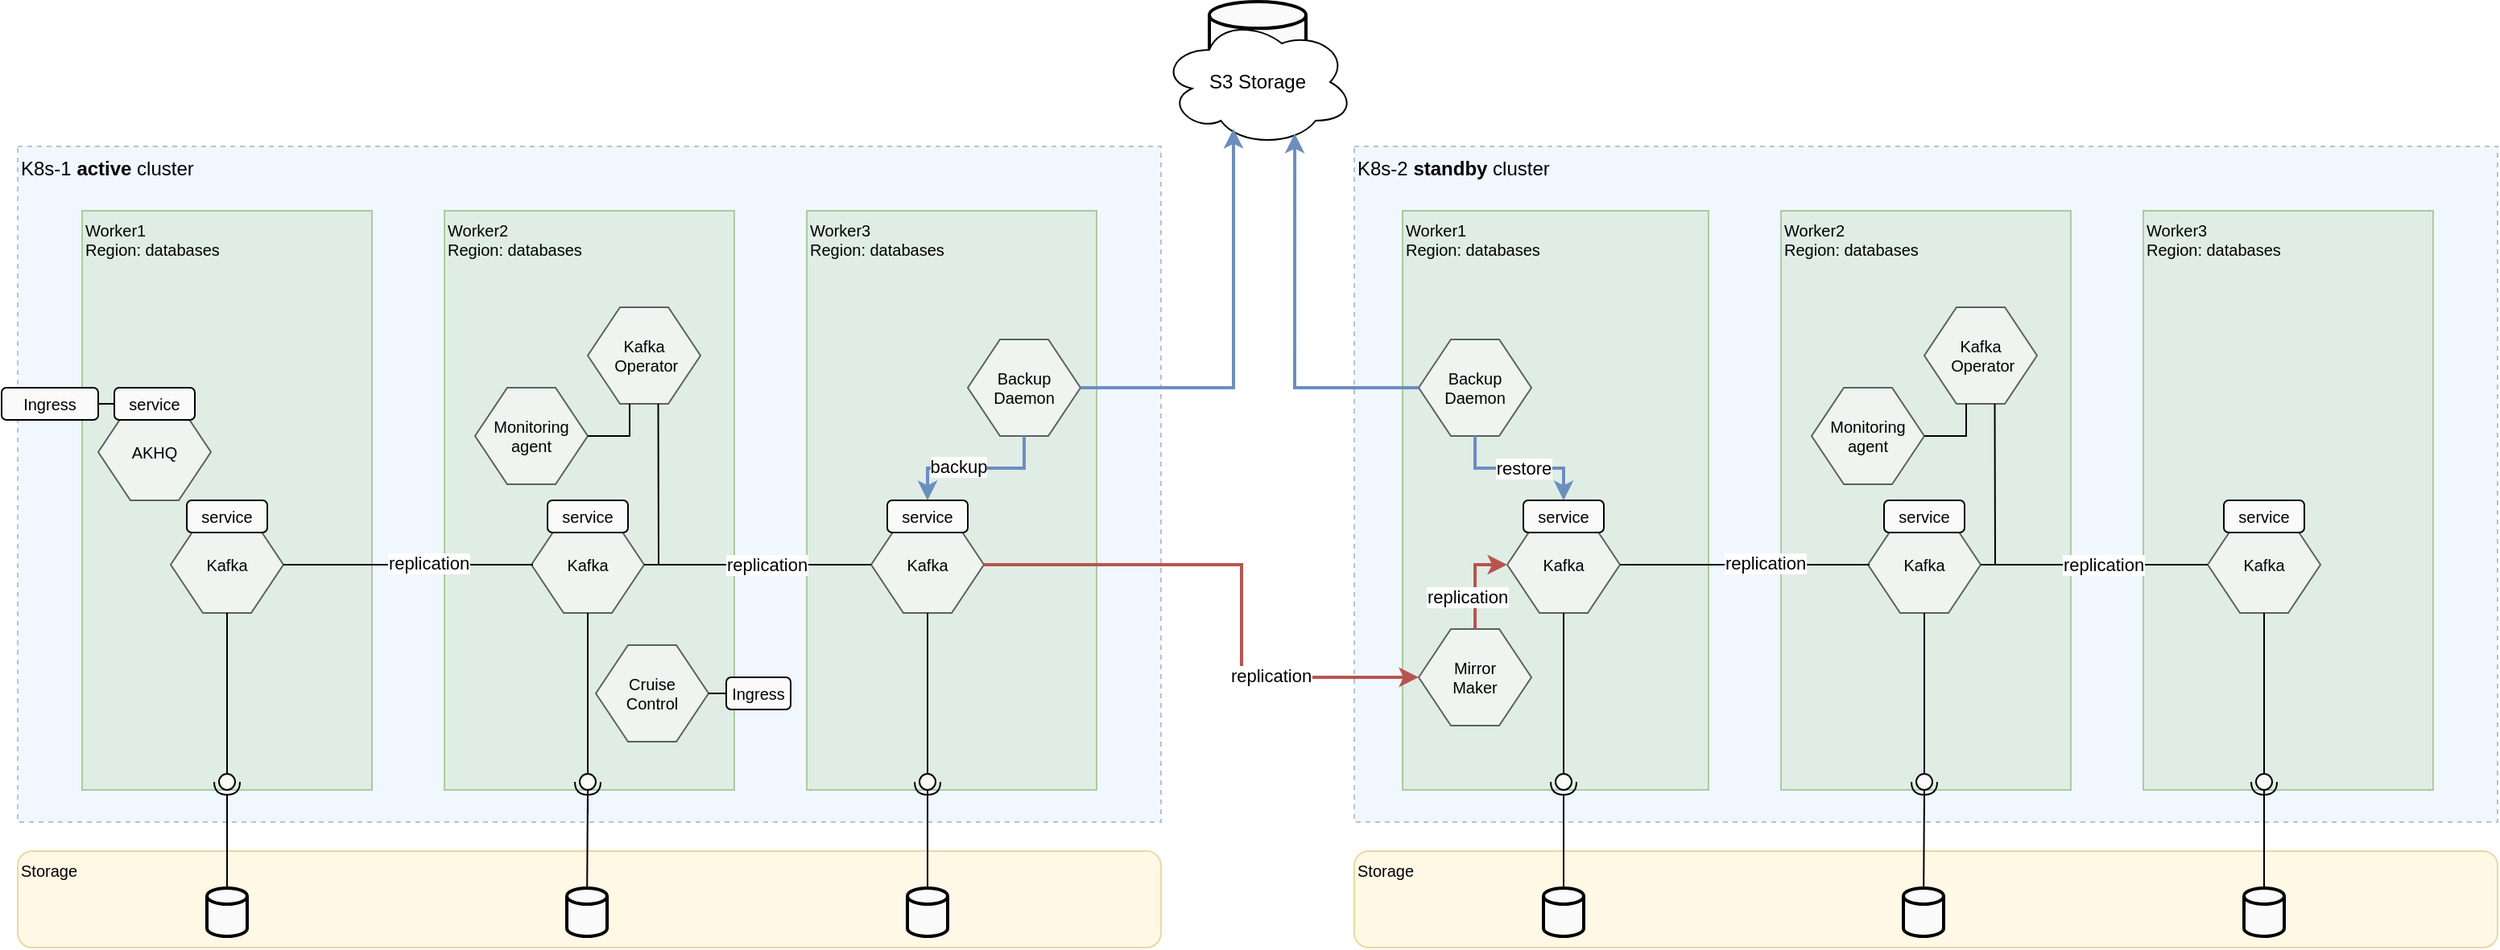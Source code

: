 <mxfile version="21.3.8" type="device" pages="2">
  <diagram name="Page 1" id="-YfgnIa4UP3WqKYYjQnH">
    <mxGraphModel dx="1434" dy="1908" grid="1" gridSize="10" guides="1" tooltips="1" connect="1" arrows="1" fold="1" page="1" pageScale="1" pageWidth="827" pageHeight="1169" math="0" shadow="0">
      <root>
        <mxCell id="0" />
        <mxCell id="1" parent="0" />
        <mxCell id="nIf3mJZDL3B-lu-TJZeq-2" value="K8s-1 &lt;b&gt;active &lt;/b&gt;cluster" style="rounded=0;whiteSpace=wrap;html=1;shadow=0;align=left;verticalAlign=top;fillColor=#cce5ff;strokeColor=#36393d;glass=0;opacity=30;dashed=1;" parent="1" vertex="1">
          <mxGeometry x="60" y="40" width="710" height="420" as="geometry" />
        </mxCell>
        <mxCell id="nIf3mJZDL3B-lu-TJZeq-11" value="Worker3&lt;br style=&quot;font-size: 10px;&quot;&gt;&lt;div style=&quot;font-size: 10px;&quot;&gt;&lt;span style=&quot;background-color: initial; font-size: 10px;&quot;&gt;Region: databases&lt;/span&gt;&lt;/div&gt;" style="rounded=0;whiteSpace=wrap;html=1;shadow=0;fillColor=#d5e8d4;strokeColor=#82b366;opacity=60;align=left;verticalAlign=top;fontSize=10;" parent="1" vertex="1">
          <mxGeometry x="550" y="80" width="180" height="360" as="geometry" />
        </mxCell>
        <mxCell id="nIf3mJZDL3B-lu-TJZeq-5" value="Worker1&lt;br style=&quot;font-size: 10px;&quot;&gt;&lt;div style=&quot;font-size: 10px;&quot;&gt;&lt;span style=&quot;background-color: initial; font-size: 10px;&quot;&gt;Region: databases&lt;/span&gt;&lt;/div&gt;" style="rounded=0;whiteSpace=wrap;html=1;shadow=0;fillColor=#d5e8d4;strokeColor=#82b366;opacity=60;align=left;verticalAlign=top;fontSize=10;" parent="1" vertex="1">
          <mxGeometry x="100" y="80" width="180" height="360" as="geometry" />
        </mxCell>
        <mxCell id="nIf3mJZDL3B-lu-TJZeq-10" value="Worker2&lt;br style=&quot;font-size: 10px;&quot;&gt;&lt;div style=&quot;font-size: 10px;&quot;&gt;&lt;span style=&quot;background-color: initial; font-size: 10px;&quot;&gt;Region: databases&lt;/span&gt;&lt;/div&gt;" style="rounded=0;whiteSpace=wrap;html=1;shadow=0;fillColor=#d5e8d4;strokeColor=#82b366;opacity=60;align=left;verticalAlign=top;fontSize=10;" parent="1" vertex="1">
          <mxGeometry x="325" y="80" width="180" height="360" as="geometry" />
        </mxCell>
        <mxCell id="nIf3mJZDL3B-lu-TJZeq-15" value="" style="group" parent="1" vertex="1" connectable="0">
          <mxGeometry x="155" y="260" width="70" height="70" as="geometry" />
        </mxCell>
        <mxCell id="nIf3mJZDL3B-lu-TJZeq-12" value="Kafka" style="shape=hexagon;perimeter=hexagonPerimeter2;whiteSpace=wrap;html=1;fixedSize=1;rounded=0;shadow=0;glass=0;sketch=0;fontSize=10;fillColor=#FAFAFA;opacity=60;" parent="nIf3mJZDL3B-lu-TJZeq-15" vertex="1">
          <mxGeometry y="10" width="70" height="60" as="geometry" />
        </mxCell>
        <mxCell id="nIf3mJZDL3B-lu-TJZeq-13" value="service" style="rounded=1;whiteSpace=wrap;html=1;shadow=0;glass=0;sketch=0;fontSize=10;fillColor=#FAFAFA;" parent="nIf3mJZDL3B-lu-TJZeq-15" vertex="1">
          <mxGeometry x="10" width="50" height="20" as="geometry" />
        </mxCell>
        <mxCell id="nIf3mJZDL3B-lu-TJZeq-16" value="" style="group" parent="1" vertex="1" connectable="0">
          <mxGeometry x="379" y="260" width="70" height="70" as="geometry" />
        </mxCell>
        <mxCell id="nIf3mJZDL3B-lu-TJZeq-17" value="Kafka" style="shape=hexagon;perimeter=hexagonPerimeter2;whiteSpace=wrap;html=1;fixedSize=1;rounded=0;shadow=0;glass=0;sketch=0;fontSize=10;fillColor=#FAFAFA;opacity=60;" parent="nIf3mJZDL3B-lu-TJZeq-16" vertex="1">
          <mxGeometry y="10" width="70" height="60" as="geometry" />
        </mxCell>
        <mxCell id="nIf3mJZDL3B-lu-TJZeq-18" value="service" style="rounded=1;whiteSpace=wrap;html=1;shadow=0;glass=0;sketch=0;fontSize=10;fillColor=#FAFAFA;" parent="nIf3mJZDL3B-lu-TJZeq-16" vertex="1">
          <mxGeometry x="10" width="50" height="20" as="geometry" />
        </mxCell>
        <mxCell id="nIf3mJZDL3B-lu-TJZeq-22" value="" style="group" parent="1" vertex="1" connectable="0">
          <mxGeometry x="409" y="130" width="70" height="70" as="geometry" />
        </mxCell>
        <mxCell id="nIf3mJZDL3B-lu-TJZeq-23" value="Kafka&lt;br&gt;&amp;nbsp;Operator" style="shape=hexagon;perimeter=hexagonPerimeter2;whiteSpace=wrap;html=1;fixedSize=1;rounded=0;shadow=0;glass=0;sketch=0;fontSize=10;fillColor=#FAFAFA;opacity=60;" parent="nIf3mJZDL3B-lu-TJZeq-22" vertex="1">
          <mxGeometry x="5" y="10" width="70" height="60" as="geometry" />
        </mxCell>
        <mxCell id="nIf3mJZDL3B-lu-TJZeq-24" value="" style="group" parent="1" vertex="1" connectable="0">
          <mxGeometry x="344" y="180" width="70" height="70" as="geometry" />
        </mxCell>
        <mxCell id="nIf3mJZDL3B-lu-TJZeq-25" value="Monitoring agent" style="shape=hexagon;perimeter=hexagonPerimeter2;whiteSpace=wrap;html=1;fixedSize=1;rounded=0;shadow=0;glass=0;sketch=0;fontSize=10;fillColor=#FAFAFA;opacity=60;" parent="nIf3mJZDL3B-lu-TJZeq-24" vertex="1">
          <mxGeometry y="10" width="70" height="60" as="geometry" />
        </mxCell>
        <mxCell id="nIf3mJZDL3B-lu-TJZeq-26" value="" style="group" parent="1" vertex="1" connectable="0">
          <mxGeometry x="650" y="150" width="70" height="70" as="geometry" />
        </mxCell>
        <mxCell id="nIf3mJZDL3B-lu-TJZeq-27" value="Backup Daemon" style="shape=hexagon;perimeter=hexagonPerimeter2;whiteSpace=wrap;html=1;fixedSize=1;rounded=0;shadow=0;glass=0;sketch=0;fontSize=10;fillColor=#FAFAFA;opacity=60;" parent="nIf3mJZDL3B-lu-TJZeq-26" vertex="1">
          <mxGeometry y="10" width="70" height="60" as="geometry" />
        </mxCell>
        <mxCell id="nIf3mJZDL3B-lu-TJZeq-28" value="Storage" style="rounded=1;whiteSpace=wrap;html=1;shadow=0;glass=0;sketch=0;fontSize=10;fillColor=#fff2cc;align=left;verticalAlign=top;strokeColor=#d6b656;opacity=50;" parent="1" vertex="1">
          <mxGeometry x="60" y="478" width="710" height="60" as="geometry" />
        </mxCell>
        <mxCell id="nIf3mJZDL3B-lu-TJZeq-30" value="" style="strokeWidth=2;html=1;shape=mxgraph.flowchart.database;whiteSpace=wrap;rounded=0;shadow=0;glass=0;sketch=0;fontSize=10;fillColor=#FAFAFA;" parent="1" vertex="1">
          <mxGeometry x="177.5" y="501" width="25" height="30" as="geometry" />
        </mxCell>
        <mxCell id="nIf3mJZDL3B-lu-TJZeq-32" value="" style="strokeWidth=2;html=1;shape=mxgraph.flowchart.database;whiteSpace=wrap;rounded=0;shadow=0;glass=0;sketch=0;fontSize=10;fillColor=#FAFAFA;" parent="1" vertex="1">
          <mxGeometry x="612.5" y="501" width="25" height="30" as="geometry" />
        </mxCell>
        <mxCell id="nIf3mJZDL3B-lu-TJZeq-36" value="" style="group;rotation=90;" parent="1" vertex="1" connectable="0">
          <mxGeometry x="170" y="430" width="40" height="10" as="geometry" />
        </mxCell>
        <mxCell id="nIf3mJZDL3B-lu-TJZeq-33" value="" style="rounded=0;orthogonalLoop=1;jettySize=auto;html=1;endArrow=none;endFill=0;sketch=0;sourcePerimeterSpacing=0;targetPerimeterSpacing=0;fontSize=10;" parent="nIf3mJZDL3B-lu-TJZeq-36" target="nIf3mJZDL3B-lu-TJZeq-35" edge="1">
          <mxGeometry relative="1" as="geometry">
            <mxPoint x="20" y="-15" as="sourcePoint" />
          </mxGeometry>
        </mxCell>
        <mxCell id="nIf3mJZDL3B-lu-TJZeq-34" value="" style="rounded=0;orthogonalLoop=1;jettySize=auto;html=1;endArrow=halfCircle;endFill=0;entryX=0.5;entryY=0.5;endSize=6;strokeWidth=1;sketch=0;fontSize=10;" parent="nIf3mJZDL3B-lu-TJZeq-36" target="nIf3mJZDL3B-lu-TJZeq-35" edge="1">
          <mxGeometry relative="1" as="geometry">
            <mxPoint x="20" y="25" as="sourcePoint" />
          </mxGeometry>
        </mxCell>
        <mxCell id="nIf3mJZDL3B-lu-TJZeq-35" value="" style="ellipse;whiteSpace=wrap;html=1;align=center;aspect=fixed;resizable=0;points=[];outlineConnect=0;sketch=0;rounded=0;shadow=0;glass=0;fontSize=10;fillColor=#FAFAFA;rotation=90;" parent="nIf3mJZDL3B-lu-TJZeq-36" vertex="1">
          <mxGeometry x="15" width="10" height="10" as="geometry" />
        </mxCell>
        <mxCell id="nIf3mJZDL3B-lu-TJZeq-38" value="" style="endArrow=none;html=1;rounded=0;fontSize=10;" parent="1" target="nIf3mJZDL3B-lu-TJZeq-30" edge="1">
          <mxGeometry width="50" height="50" relative="1" as="geometry">
            <mxPoint x="190" y="450" as="sourcePoint" />
            <mxPoint x="580" y="350" as="targetPoint" />
          </mxGeometry>
        </mxCell>
        <mxCell id="nIf3mJZDL3B-lu-TJZeq-39" value="" style="endArrow=none;html=1;rounded=0;fontSize=10;exitX=0.5;exitY=1;exitDx=0;exitDy=0;" parent="1" source="nIf3mJZDL3B-lu-TJZeq-12" edge="1">
          <mxGeometry width="50" height="50" relative="1" as="geometry">
            <mxPoint x="530" y="380" as="sourcePoint" />
            <mxPoint x="190" y="420" as="targetPoint" />
          </mxGeometry>
        </mxCell>
        <mxCell id="nIf3mJZDL3B-lu-TJZeq-40" value="" style="group;rotation=90;" parent="1" vertex="1" connectable="0">
          <mxGeometry x="394" y="430" width="40" height="10" as="geometry" />
        </mxCell>
        <mxCell id="nIf3mJZDL3B-lu-TJZeq-41" value="" style="rounded=0;orthogonalLoop=1;jettySize=auto;html=1;endArrow=none;endFill=0;sketch=0;sourcePerimeterSpacing=0;targetPerimeterSpacing=0;fontSize=10;" parent="nIf3mJZDL3B-lu-TJZeq-40" target="nIf3mJZDL3B-lu-TJZeq-43" edge="1">
          <mxGeometry relative="1" as="geometry">
            <mxPoint x="20" y="-15" as="sourcePoint" />
          </mxGeometry>
        </mxCell>
        <mxCell id="nIf3mJZDL3B-lu-TJZeq-42" value="" style="rounded=0;orthogonalLoop=1;jettySize=auto;html=1;endArrow=halfCircle;endFill=0;entryX=0.5;entryY=0.5;endSize=6;strokeWidth=1;sketch=0;fontSize=10;" parent="nIf3mJZDL3B-lu-TJZeq-40" target="nIf3mJZDL3B-lu-TJZeq-43" edge="1">
          <mxGeometry relative="1" as="geometry">
            <mxPoint x="20" y="25" as="sourcePoint" />
          </mxGeometry>
        </mxCell>
        <mxCell id="nIf3mJZDL3B-lu-TJZeq-43" value="" style="ellipse;whiteSpace=wrap;html=1;align=center;aspect=fixed;resizable=0;points=[];outlineConnect=0;sketch=0;rounded=0;shadow=0;glass=0;fontSize=10;fillColor=#FAFAFA;rotation=90;" parent="nIf3mJZDL3B-lu-TJZeq-40" vertex="1">
          <mxGeometry x="15" width="10" height="10" as="geometry" />
        </mxCell>
        <mxCell id="nIf3mJZDL3B-lu-TJZeq-44" value="" style="group;rotation=90;" parent="1" vertex="1" connectable="0">
          <mxGeometry x="605" y="430" width="40" height="10" as="geometry" />
        </mxCell>
        <mxCell id="nIf3mJZDL3B-lu-TJZeq-45" value="" style="rounded=0;orthogonalLoop=1;jettySize=auto;html=1;endArrow=none;endFill=0;sketch=0;sourcePerimeterSpacing=0;targetPerimeterSpacing=0;fontSize=10;" parent="nIf3mJZDL3B-lu-TJZeq-44" target="nIf3mJZDL3B-lu-TJZeq-47" edge="1">
          <mxGeometry relative="1" as="geometry">
            <mxPoint x="20" y="-15" as="sourcePoint" />
          </mxGeometry>
        </mxCell>
        <mxCell id="nIf3mJZDL3B-lu-TJZeq-46" value="" style="rounded=0;orthogonalLoop=1;jettySize=auto;html=1;endArrow=halfCircle;endFill=0;entryX=0.5;entryY=0.5;endSize=6;strokeWidth=1;sketch=0;fontSize=10;" parent="nIf3mJZDL3B-lu-TJZeq-44" target="nIf3mJZDL3B-lu-TJZeq-47" edge="1">
          <mxGeometry relative="1" as="geometry">
            <mxPoint x="20" y="25" as="sourcePoint" />
          </mxGeometry>
        </mxCell>
        <mxCell id="nIf3mJZDL3B-lu-TJZeq-47" value="" style="ellipse;whiteSpace=wrap;html=1;align=center;aspect=fixed;resizable=0;points=[];outlineConnect=0;sketch=0;rounded=0;shadow=0;glass=0;fontSize=10;fillColor=#FAFAFA;rotation=90;" parent="nIf3mJZDL3B-lu-TJZeq-44" vertex="1">
          <mxGeometry x="15" width="10" height="10" as="geometry" />
        </mxCell>
        <mxCell id="nIf3mJZDL3B-lu-TJZeq-48" value="" style="endArrow=none;html=1;rounded=0;fontSize=10;startArrow=none;" parent="1" source="nIf3mJZDL3B-lu-TJZeq-31" edge="1">
          <mxGeometry width="50" height="50" relative="1" as="geometry">
            <mxPoint x="410" y="460" as="sourcePoint" />
            <mxPoint x="414" y="520" as="targetPoint" />
          </mxGeometry>
        </mxCell>
        <mxCell id="nIf3mJZDL3B-lu-TJZeq-49" value="" style="endArrow=none;html=1;rounded=0;fontSize=10;" parent="1" source="nIf3mJZDL3B-lu-TJZeq-43" target="nIf3mJZDL3B-lu-TJZeq-17" edge="1">
          <mxGeometry width="50" height="50" relative="1" as="geometry">
            <mxPoint x="530" y="400" as="sourcePoint" />
            <mxPoint x="580" y="350" as="targetPoint" />
          </mxGeometry>
        </mxCell>
        <mxCell id="nIf3mJZDL3B-lu-TJZeq-50" value="" style="endArrow=none;html=1;rounded=0;fontSize=10;entryX=0.5;entryY=1;entryDx=0;entryDy=0;" parent="1" source="nIf3mJZDL3B-lu-TJZeq-47" target="lXNFpKhYP-mfcQU4R0Z0-6" edge="1">
          <mxGeometry width="50" height="50" relative="1" as="geometry">
            <mxPoint x="530" y="400" as="sourcePoint" />
            <mxPoint x="625" y="320" as="targetPoint" />
          </mxGeometry>
        </mxCell>
        <mxCell id="nIf3mJZDL3B-lu-TJZeq-51" value="" style="endArrow=none;html=1;rounded=0;fontSize=10;exitX=0.5;exitY=0;exitDx=0;exitDy=0;exitPerimeter=0;" parent="1" source="nIf3mJZDL3B-lu-TJZeq-32" target="nIf3mJZDL3B-lu-TJZeq-47" edge="1">
          <mxGeometry width="50" height="50" relative="1" as="geometry">
            <mxPoint x="530" y="400" as="sourcePoint" />
            <mxPoint x="580" y="350" as="targetPoint" />
          </mxGeometry>
        </mxCell>
        <mxCell id="nIf3mJZDL3B-lu-TJZeq-55" value="" style="endArrow=none;html=1;rounded=0;fontSize=10;entryX=1;entryY=0.5;entryDx=0;entryDy=0;" parent="1" target="nIf3mJZDL3B-lu-TJZeq-25" edge="1">
          <mxGeometry width="50" height="50" relative="1" as="geometry">
            <mxPoint x="440" y="200" as="sourcePoint" />
            <mxPoint x="580" y="290" as="targetPoint" />
            <Array as="points">
              <mxPoint x="440" y="220" />
            </Array>
          </mxGeometry>
        </mxCell>
        <mxCell id="nIf3mJZDL3B-lu-TJZeq-57" value="" style="endArrow=none;html=1;rounded=0;fontSize=10;entryX=0.625;entryY=1;entryDx=0;entryDy=0;exitX=1;exitY=0.5;exitDx=0;exitDy=0;" parent="1" source="nIf3mJZDL3B-lu-TJZeq-17" target="nIf3mJZDL3B-lu-TJZeq-23" edge="1">
          <mxGeometry width="50" height="50" relative="1" as="geometry">
            <mxPoint x="530" y="340" as="sourcePoint" />
            <mxPoint x="580" y="290" as="targetPoint" />
            <Array as="points">
              <mxPoint x="458" y="300" />
            </Array>
          </mxGeometry>
        </mxCell>
        <mxCell id="nIf3mJZDL3B-lu-TJZeq-58" value="" style="endArrow=none;html=1;rounded=0;fontSize=10;exitX=1;exitY=0.5;exitDx=0;exitDy=0;entryX=0.014;entryY=0.5;entryDx=0;entryDy=0;entryPerimeter=0;startArrow=none;" parent="1" target="nIf3mJZDL3B-lu-TJZeq-17" edge="1">
          <mxGeometry width="50" height="50" relative="1" as="geometry">
            <mxPoint x="325" y="300" as="sourcePoint" />
            <mxPoint x="580" y="290" as="targetPoint" />
          </mxGeometry>
        </mxCell>
        <mxCell id="nIf3mJZDL3B-lu-TJZeq-60" value="" style="endArrow=none;html=1;rounded=0;fontSize=10;exitX=1;exitY=0.5;exitDx=0;exitDy=0;entryX=0;entryY=0.5;entryDx=0;entryDy=0;" parent="1" source="nIf3mJZDL3B-lu-TJZeq-12" target="nIf3mJZDL3B-lu-TJZeq-17" edge="1">
          <mxGeometry width="50" height="50" relative="1" as="geometry">
            <mxPoint x="225" y="300" as="sourcePoint" />
            <mxPoint x="275.7" y="300" as="targetPoint" />
          </mxGeometry>
        </mxCell>
        <mxCell id="lXNFpKhYP-mfcQU4R0Z0-1" value="replication" style="edgeLabel;html=1;align=center;verticalAlign=middle;resizable=0;points=[];" parent="nIf3mJZDL3B-lu-TJZeq-60" vertex="1" connectable="0">
          <mxGeometry x="0.169" y="1" relative="1" as="geometry">
            <mxPoint as="offset" />
          </mxGeometry>
        </mxCell>
        <mxCell id="nIf3mJZDL3B-lu-TJZeq-63" value="" style="endArrow=none;html=1;rounded=0;fontSize=10;" parent="1" source="nIf3mJZDL3B-lu-TJZeq-43" target="nIf3mJZDL3B-lu-TJZeq-31" edge="1">
          <mxGeometry width="50" height="50" relative="1" as="geometry">
            <mxPoint x="414" y="440.0" as="sourcePoint" />
            <mxPoint x="414" y="520" as="targetPoint" />
          </mxGeometry>
        </mxCell>
        <mxCell id="nIf3mJZDL3B-lu-TJZeq-31" value="" style="strokeWidth=2;html=1;shape=mxgraph.flowchart.database;whiteSpace=wrap;rounded=0;shadow=0;glass=0;sketch=0;fontSize=10;fillColor=#FAFAFA;" parent="1" vertex="1">
          <mxGeometry x="401" y="501" width="25" height="30" as="geometry" />
        </mxCell>
        <mxCell id="lXNFpKhYP-mfcQU4R0Z0-5" value="" style="group" parent="1" vertex="1" connectable="0">
          <mxGeometry x="590" y="260" width="70" height="70" as="geometry" />
        </mxCell>
        <mxCell id="lXNFpKhYP-mfcQU4R0Z0-6" value="Kafka" style="shape=hexagon;perimeter=hexagonPerimeter2;whiteSpace=wrap;html=1;fixedSize=1;rounded=0;shadow=0;glass=0;sketch=0;fontSize=10;fillColor=#FAFAFA;opacity=60;" parent="lXNFpKhYP-mfcQU4R0Z0-5" vertex="1">
          <mxGeometry y="10" width="70" height="60" as="geometry" />
        </mxCell>
        <mxCell id="lXNFpKhYP-mfcQU4R0Z0-7" value="service" style="rounded=1;whiteSpace=wrap;html=1;shadow=0;glass=0;sketch=0;fontSize=10;fillColor=#FAFAFA;" parent="lXNFpKhYP-mfcQU4R0Z0-5" vertex="1">
          <mxGeometry x="10" width="50" height="20" as="geometry" />
        </mxCell>
        <mxCell id="lXNFpKhYP-mfcQU4R0Z0-8" style="edgeStyle=orthogonalEdgeStyle;rounded=0;orthogonalLoop=1;jettySize=auto;html=1;entryX=0;entryY=0.5;entryDx=0;entryDy=0;endArrow=none;endFill=0;" parent="1" source="nIf3mJZDL3B-lu-TJZeq-17" target="lXNFpKhYP-mfcQU4R0Z0-6" edge="1">
          <mxGeometry relative="1" as="geometry" />
        </mxCell>
        <mxCell id="lXNFpKhYP-mfcQU4R0Z0-9" value="replication" style="edgeLabel;html=1;align=center;verticalAlign=middle;resizable=0;points=[];" parent="lXNFpKhYP-mfcQU4R0Z0-8" vertex="1" connectable="0">
          <mxGeometry x="0.075" relative="1" as="geometry">
            <mxPoint as="offset" />
          </mxGeometry>
        </mxCell>
        <mxCell id="78Qi0TAA3ckq587zNYsu-1" value="" style="group" vertex="1" connectable="0" parent="1">
          <mxGeometry x="110" y="190" width="70" height="70" as="geometry" />
        </mxCell>
        <mxCell id="78Qi0TAA3ckq587zNYsu-2" value="AKHQ" style="shape=hexagon;perimeter=hexagonPerimeter2;whiteSpace=wrap;html=1;fixedSize=1;rounded=0;shadow=0;glass=0;sketch=0;fontSize=10;fillColor=#FAFAFA;opacity=60;" vertex="1" parent="78Qi0TAA3ckq587zNYsu-1">
          <mxGeometry y="10" width="70" height="60" as="geometry" />
        </mxCell>
        <mxCell id="78Qi0TAA3ckq587zNYsu-3" value="service" style="rounded=1;whiteSpace=wrap;html=1;shadow=0;glass=0;sketch=0;fontSize=10;fillColor=#FAFAFA;" vertex="1" parent="78Qi0TAA3ckq587zNYsu-1">
          <mxGeometry x="10" width="50" height="20" as="geometry" />
        </mxCell>
        <mxCell id="78Qi0TAA3ckq587zNYsu-7" value="Ingress" style="rounded=1;whiteSpace=wrap;html=1;shadow=0;glass=0;sketch=0;fontSize=10;fillColor=#FAFAFA;" vertex="1" parent="1">
          <mxGeometry x="50" y="190" width="60" height="20" as="geometry" />
        </mxCell>
        <mxCell id="78Qi0TAA3ckq587zNYsu-9" value="" style="endArrow=none;html=1;rounded=0;entryX=0;entryY=0.5;entryDx=0;entryDy=0;exitX=1;exitY=0.5;exitDx=0;exitDy=0;" edge="1" parent="1" source="78Qi0TAA3ckq587zNYsu-7" target="78Qi0TAA3ckq587zNYsu-3">
          <mxGeometry width="50" height="50" relative="1" as="geometry">
            <mxPoint x="90" y="240" as="sourcePoint" />
            <mxPoint x="140" y="190" as="targetPoint" />
          </mxGeometry>
        </mxCell>
        <mxCell id="78Qi0TAA3ckq587zNYsu-10" value="" style="group" vertex="1" connectable="0" parent="1">
          <mxGeometry x="414" y="340" width="70" height="70" as="geometry" />
        </mxCell>
        <mxCell id="78Qi0TAA3ckq587zNYsu-11" value="Cruise &lt;br&gt;Control" style="shape=hexagon;perimeter=hexagonPerimeter2;whiteSpace=wrap;html=1;fixedSize=1;rounded=0;shadow=0;glass=0;sketch=0;fontSize=10;fillColor=#FAFAFA;opacity=60;" vertex="1" parent="78Qi0TAA3ckq587zNYsu-10">
          <mxGeometry x="5" y="10" width="70" height="60" as="geometry" />
        </mxCell>
        <mxCell id="78Qi0TAA3ckq587zNYsu-12" value="Ingress" style="rounded=1;whiteSpace=wrap;html=1;shadow=0;glass=0;sketch=0;fontSize=10;fillColor=#FAFAFA;" vertex="1" parent="1">
          <mxGeometry x="500" y="370" width="40" height="20" as="geometry" />
        </mxCell>
        <mxCell id="78Qi0TAA3ckq587zNYsu-15" value="" style="endArrow=none;html=1;rounded=0;exitX=1;exitY=0.5;exitDx=0;exitDy=0;entryX=0;entryY=0.5;entryDx=0;entryDy=0;" edge="1" parent="1" source="78Qi0TAA3ckq587zNYsu-11" target="78Qi0TAA3ckq587zNYsu-12">
          <mxGeometry width="50" height="50" relative="1" as="geometry">
            <mxPoint x="460" y="410" as="sourcePoint" />
            <mxPoint x="510" y="360" as="targetPoint" />
          </mxGeometry>
        </mxCell>
        <mxCell id="78Qi0TAA3ckq587zNYsu-16" value="K8s-2 &lt;b&gt;standby &lt;/b&gt;cluster" style="rounded=0;whiteSpace=wrap;html=1;shadow=0;align=left;verticalAlign=top;fillColor=#cce5ff;strokeColor=#36393d;glass=0;opacity=30;dashed=1;" vertex="1" parent="1">
          <mxGeometry x="890" y="40" width="710" height="420" as="geometry" />
        </mxCell>
        <mxCell id="78Qi0TAA3ckq587zNYsu-17" value="Worker3&lt;br style=&quot;font-size: 10px;&quot;&gt;&lt;div style=&quot;font-size: 10px;&quot;&gt;&lt;span style=&quot;background-color: initial; font-size: 10px;&quot;&gt;Region: databases&lt;/span&gt;&lt;/div&gt;" style="rounded=0;whiteSpace=wrap;html=1;shadow=0;fillColor=#d5e8d4;strokeColor=#82b366;opacity=60;align=left;verticalAlign=top;fontSize=10;" vertex="1" parent="1">
          <mxGeometry x="1380" y="80" width="180" height="360" as="geometry" />
        </mxCell>
        <mxCell id="78Qi0TAA3ckq587zNYsu-18" value="Worker1&lt;br style=&quot;font-size: 10px;&quot;&gt;&lt;div style=&quot;font-size: 10px;&quot;&gt;&lt;span style=&quot;background-color: initial; font-size: 10px;&quot;&gt;Region: databases&lt;/span&gt;&lt;/div&gt;" style="rounded=0;whiteSpace=wrap;html=1;shadow=0;fillColor=#d5e8d4;strokeColor=#82b366;opacity=60;align=left;verticalAlign=top;fontSize=10;" vertex="1" parent="1">
          <mxGeometry x="920" y="80" width="190" height="360" as="geometry" />
        </mxCell>
        <mxCell id="78Qi0TAA3ckq587zNYsu-19" value="Worker2&lt;br style=&quot;font-size: 10px;&quot;&gt;&lt;div style=&quot;font-size: 10px;&quot;&gt;&lt;span style=&quot;background-color: initial; font-size: 10px;&quot;&gt;Region: databases&lt;/span&gt;&lt;/div&gt;" style="rounded=0;whiteSpace=wrap;html=1;shadow=0;fillColor=#d5e8d4;strokeColor=#82b366;opacity=60;align=left;verticalAlign=top;fontSize=10;" vertex="1" parent="1">
          <mxGeometry x="1155" y="80" width="180" height="360" as="geometry" />
        </mxCell>
        <mxCell id="78Qi0TAA3ckq587zNYsu-20" value="" style="group" vertex="1" connectable="0" parent="1">
          <mxGeometry x="985" y="260" width="70" height="70" as="geometry" />
        </mxCell>
        <mxCell id="78Qi0TAA3ckq587zNYsu-21" value="Kafka" style="shape=hexagon;perimeter=hexagonPerimeter2;whiteSpace=wrap;html=1;fixedSize=1;rounded=0;shadow=0;glass=0;sketch=0;fontSize=10;fillColor=#FAFAFA;opacity=60;" vertex="1" parent="78Qi0TAA3ckq587zNYsu-20">
          <mxGeometry y="10" width="70" height="60" as="geometry" />
        </mxCell>
        <mxCell id="78Qi0TAA3ckq587zNYsu-22" value="service" style="rounded=1;whiteSpace=wrap;html=1;shadow=0;glass=0;sketch=0;fontSize=10;fillColor=#FAFAFA;" vertex="1" parent="78Qi0TAA3ckq587zNYsu-20">
          <mxGeometry x="10" width="50" height="20" as="geometry" />
        </mxCell>
        <mxCell id="78Qi0TAA3ckq587zNYsu-23" value="" style="group" vertex="1" connectable="0" parent="1">
          <mxGeometry x="1209" y="260" width="70" height="70" as="geometry" />
        </mxCell>
        <mxCell id="78Qi0TAA3ckq587zNYsu-24" value="Kafka" style="shape=hexagon;perimeter=hexagonPerimeter2;whiteSpace=wrap;html=1;fixedSize=1;rounded=0;shadow=0;glass=0;sketch=0;fontSize=10;fillColor=#FAFAFA;opacity=60;" vertex="1" parent="78Qi0TAA3ckq587zNYsu-23">
          <mxGeometry y="10" width="70" height="60" as="geometry" />
        </mxCell>
        <mxCell id="78Qi0TAA3ckq587zNYsu-25" value="service" style="rounded=1;whiteSpace=wrap;html=1;shadow=0;glass=0;sketch=0;fontSize=10;fillColor=#FAFAFA;" vertex="1" parent="78Qi0TAA3ckq587zNYsu-23">
          <mxGeometry x="10" width="50" height="20" as="geometry" />
        </mxCell>
        <mxCell id="78Qi0TAA3ckq587zNYsu-26" value="" style="group" vertex="1" connectable="0" parent="1">
          <mxGeometry x="1239" y="130" width="70" height="70" as="geometry" />
        </mxCell>
        <mxCell id="78Qi0TAA3ckq587zNYsu-27" value="Kafka&lt;br&gt;&amp;nbsp;Operator" style="shape=hexagon;perimeter=hexagonPerimeter2;whiteSpace=wrap;html=1;fixedSize=1;rounded=0;shadow=0;glass=0;sketch=0;fontSize=10;fillColor=#FAFAFA;opacity=60;" vertex="1" parent="78Qi0TAA3ckq587zNYsu-26">
          <mxGeometry x="5" y="10" width="70" height="60" as="geometry" />
        </mxCell>
        <mxCell id="78Qi0TAA3ckq587zNYsu-28" value="" style="group" vertex="1" connectable="0" parent="1">
          <mxGeometry x="1174" y="180" width="70" height="70" as="geometry" />
        </mxCell>
        <mxCell id="78Qi0TAA3ckq587zNYsu-29" value="Monitoring agent" style="shape=hexagon;perimeter=hexagonPerimeter2;whiteSpace=wrap;html=1;fixedSize=1;rounded=0;shadow=0;glass=0;sketch=0;fontSize=10;fillColor=#FAFAFA;opacity=60;" vertex="1" parent="78Qi0TAA3ckq587zNYsu-28">
          <mxGeometry y="10" width="70" height="60" as="geometry" />
        </mxCell>
        <mxCell id="78Qi0TAA3ckq587zNYsu-30" value="" style="group" vertex="1" connectable="0" parent="1">
          <mxGeometry x="930" y="150" width="70" height="70" as="geometry" />
        </mxCell>
        <mxCell id="78Qi0TAA3ckq587zNYsu-31" value="Backup Daemon" style="shape=hexagon;perimeter=hexagonPerimeter2;whiteSpace=wrap;html=1;fixedSize=1;rounded=0;shadow=0;glass=0;sketch=0;fontSize=10;fillColor=#FAFAFA;opacity=60;" vertex="1" parent="78Qi0TAA3ckq587zNYsu-30">
          <mxGeometry y="10" width="70" height="60" as="geometry" />
        </mxCell>
        <mxCell id="78Qi0TAA3ckq587zNYsu-32" value="Storage" style="rounded=1;whiteSpace=wrap;html=1;shadow=0;glass=0;sketch=0;fontSize=10;fillColor=#fff2cc;align=left;verticalAlign=top;strokeColor=#d6b656;opacity=50;" vertex="1" parent="1">
          <mxGeometry x="890" y="478" width="710" height="60" as="geometry" />
        </mxCell>
        <mxCell id="78Qi0TAA3ckq587zNYsu-33" value="" style="strokeWidth=2;html=1;shape=mxgraph.flowchart.database;whiteSpace=wrap;rounded=0;shadow=0;glass=0;sketch=0;fontSize=10;fillColor=#FAFAFA;" vertex="1" parent="1">
          <mxGeometry x="1007.5" y="501" width="25" height="30" as="geometry" />
        </mxCell>
        <mxCell id="78Qi0TAA3ckq587zNYsu-34" value="" style="strokeWidth=2;html=1;shape=mxgraph.flowchart.database;whiteSpace=wrap;rounded=0;shadow=0;glass=0;sketch=0;fontSize=10;fillColor=#FAFAFA;" vertex="1" parent="1">
          <mxGeometry x="1442.5" y="501" width="25" height="30" as="geometry" />
        </mxCell>
        <mxCell id="78Qi0TAA3ckq587zNYsu-35" value="" style="group;rotation=90;" vertex="1" connectable="0" parent="1">
          <mxGeometry x="1000" y="430" width="40" height="10" as="geometry" />
        </mxCell>
        <mxCell id="78Qi0TAA3ckq587zNYsu-36" value="" style="rounded=0;orthogonalLoop=1;jettySize=auto;html=1;endArrow=none;endFill=0;sketch=0;sourcePerimeterSpacing=0;targetPerimeterSpacing=0;fontSize=10;" edge="1" parent="78Qi0TAA3ckq587zNYsu-35" target="78Qi0TAA3ckq587zNYsu-38">
          <mxGeometry relative="1" as="geometry">
            <mxPoint x="20" y="-15" as="sourcePoint" />
          </mxGeometry>
        </mxCell>
        <mxCell id="78Qi0TAA3ckq587zNYsu-37" value="" style="rounded=0;orthogonalLoop=1;jettySize=auto;html=1;endArrow=halfCircle;endFill=0;entryX=0.5;entryY=0.5;endSize=6;strokeWidth=1;sketch=0;fontSize=10;" edge="1" parent="78Qi0TAA3ckq587zNYsu-35" target="78Qi0TAA3ckq587zNYsu-38">
          <mxGeometry relative="1" as="geometry">
            <mxPoint x="20" y="25" as="sourcePoint" />
          </mxGeometry>
        </mxCell>
        <mxCell id="78Qi0TAA3ckq587zNYsu-38" value="" style="ellipse;whiteSpace=wrap;html=1;align=center;aspect=fixed;resizable=0;points=[];outlineConnect=0;sketch=0;rounded=0;shadow=0;glass=0;fontSize=10;fillColor=#FAFAFA;rotation=90;" vertex="1" parent="78Qi0TAA3ckq587zNYsu-35">
          <mxGeometry x="15" width="10" height="10" as="geometry" />
        </mxCell>
        <mxCell id="78Qi0TAA3ckq587zNYsu-39" value="" style="endArrow=none;html=1;rounded=0;fontSize=10;" edge="1" parent="1" target="78Qi0TAA3ckq587zNYsu-33">
          <mxGeometry width="50" height="50" relative="1" as="geometry">
            <mxPoint x="1020" y="450" as="sourcePoint" />
            <mxPoint x="1410" y="350" as="targetPoint" />
          </mxGeometry>
        </mxCell>
        <mxCell id="78Qi0TAA3ckq587zNYsu-40" value="" style="endArrow=none;html=1;rounded=0;fontSize=10;exitX=0.5;exitY=1;exitDx=0;exitDy=0;" edge="1" parent="1" source="78Qi0TAA3ckq587zNYsu-21">
          <mxGeometry width="50" height="50" relative="1" as="geometry">
            <mxPoint x="1360" y="380" as="sourcePoint" />
            <mxPoint x="1020" y="420" as="targetPoint" />
          </mxGeometry>
        </mxCell>
        <mxCell id="78Qi0TAA3ckq587zNYsu-41" value="" style="group;rotation=90;" vertex="1" connectable="0" parent="1">
          <mxGeometry x="1224" y="430" width="40" height="10" as="geometry" />
        </mxCell>
        <mxCell id="78Qi0TAA3ckq587zNYsu-42" value="" style="rounded=0;orthogonalLoop=1;jettySize=auto;html=1;endArrow=none;endFill=0;sketch=0;sourcePerimeterSpacing=0;targetPerimeterSpacing=0;fontSize=10;" edge="1" parent="78Qi0TAA3ckq587zNYsu-41" target="78Qi0TAA3ckq587zNYsu-44">
          <mxGeometry relative="1" as="geometry">
            <mxPoint x="20" y="-15" as="sourcePoint" />
          </mxGeometry>
        </mxCell>
        <mxCell id="78Qi0TAA3ckq587zNYsu-43" value="" style="rounded=0;orthogonalLoop=1;jettySize=auto;html=1;endArrow=halfCircle;endFill=0;entryX=0.5;entryY=0.5;endSize=6;strokeWidth=1;sketch=0;fontSize=10;" edge="1" parent="78Qi0TAA3ckq587zNYsu-41" target="78Qi0TAA3ckq587zNYsu-44">
          <mxGeometry relative="1" as="geometry">
            <mxPoint x="20" y="25" as="sourcePoint" />
          </mxGeometry>
        </mxCell>
        <mxCell id="78Qi0TAA3ckq587zNYsu-44" value="" style="ellipse;whiteSpace=wrap;html=1;align=center;aspect=fixed;resizable=0;points=[];outlineConnect=0;sketch=0;rounded=0;shadow=0;glass=0;fontSize=10;fillColor=#FAFAFA;rotation=90;" vertex="1" parent="78Qi0TAA3ckq587zNYsu-41">
          <mxGeometry x="15" width="10" height="10" as="geometry" />
        </mxCell>
        <mxCell id="78Qi0TAA3ckq587zNYsu-45" value="" style="group;rotation=90;" vertex="1" connectable="0" parent="1">
          <mxGeometry x="1435" y="430" width="40" height="10" as="geometry" />
        </mxCell>
        <mxCell id="78Qi0TAA3ckq587zNYsu-46" value="" style="rounded=0;orthogonalLoop=1;jettySize=auto;html=1;endArrow=none;endFill=0;sketch=0;sourcePerimeterSpacing=0;targetPerimeterSpacing=0;fontSize=10;" edge="1" parent="78Qi0TAA3ckq587zNYsu-45" target="78Qi0TAA3ckq587zNYsu-48">
          <mxGeometry relative="1" as="geometry">
            <mxPoint x="20" y="-15" as="sourcePoint" />
          </mxGeometry>
        </mxCell>
        <mxCell id="78Qi0TAA3ckq587zNYsu-47" value="" style="rounded=0;orthogonalLoop=1;jettySize=auto;html=1;endArrow=halfCircle;endFill=0;entryX=0.5;entryY=0.5;endSize=6;strokeWidth=1;sketch=0;fontSize=10;" edge="1" parent="78Qi0TAA3ckq587zNYsu-45" target="78Qi0TAA3ckq587zNYsu-48">
          <mxGeometry relative="1" as="geometry">
            <mxPoint x="20" y="25" as="sourcePoint" />
          </mxGeometry>
        </mxCell>
        <mxCell id="78Qi0TAA3ckq587zNYsu-48" value="" style="ellipse;whiteSpace=wrap;html=1;align=center;aspect=fixed;resizable=0;points=[];outlineConnect=0;sketch=0;rounded=0;shadow=0;glass=0;fontSize=10;fillColor=#FAFAFA;rotation=90;" vertex="1" parent="78Qi0TAA3ckq587zNYsu-45">
          <mxGeometry x="15" width="10" height="10" as="geometry" />
        </mxCell>
        <mxCell id="78Qi0TAA3ckq587zNYsu-49" value="" style="endArrow=none;html=1;rounded=0;fontSize=10;startArrow=none;" edge="1" parent="1" source="78Qi0TAA3ckq587zNYsu-61">
          <mxGeometry width="50" height="50" relative="1" as="geometry">
            <mxPoint x="1240" y="460" as="sourcePoint" />
            <mxPoint x="1244" y="520" as="targetPoint" />
          </mxGeometry>
        </mxCell>
        <mxCell id="78Qi0TAA3ckq587zNYsu-50" value="" style="endArrow=none;html=1;rounded=0;fontSize=10;" edge="1" parent="1" source="78Qi0TAA3ckq587zNYsu-44" target="78Qi0TAA3ckq587zNYsu-24">
          <mxGeometry width="50" height="50" relative="1" as="geometry">
            <mxPoint x="1360" y="400" as="sourcePoint" />
            <mxPoint x="1410" y="350" as="targetPoint" />
          </mxGeometry>
        </mxCell>
        <mxCell id="78Qi0TAA3ckq587zNYsu-51" value="" style="endArrow=none;html=1;rounded=0;fontSize=10;entryX=0.5;entryY=1;entryDx=0;entryDy=0;" edge="1" parent="1" source="78Qi0TAA3ckq587zNYsu-48" target="78Qi0TAA3ckq587zNYsu-63">
          <mxGeometry width="50" height="50" relative="1" as="geometry">
            <mxPoint x="1360" y="400" as="sourcePoint" />
            <mxPoint x="1455" y="320" as="targetPoint" />
          </mxGeometry>
        </mxCell>
        <mxCell id="78Qi0TAA3ckq587zNYsu-52" value="" style="endArrow=none;html=1;rounded=0;fontSize=10;exitX=0.5;exitY=0;exitDx=0;exitDy=0;exitPerimeter=0;" edge="1" parent="1" source="78Qi0TAA3ckq587zNYsu-34" target="78Qi0TAA3ckq587zNYsu-48">
          <mxGeometry width="50" height="50" relative="1" as="geometry">
            <mxPoint x="1360" y="400" as="sourcePoint" />
            <mxPoint x="1410" y="350" as="targetPoint" />
          </mxGeometry>
        </mxCell>
        <mxCell id="78Qi0TAA3ckq587zNYsu-55" value="" style="endArrow=none;html=1;rounded=0;fontSize=10;entryX=1;entryY=0.5;entryDx=0;entryDy=0;" edge="1" parent="1" target="78Qi0TAA3ckq587zNYsu-29">
          <mxGeometry width="50" height="50" relative="1" as="geometry">
            <mxPoint x="1270" y="200" as="sourcePoint" />
            <mxPoint x="1410" y="290" as="targetPoint" />
            <Array as="points">
              <mxPoint x="1270" y="220" />
            </Array>
          </mxGeometry>
        </mxCell>
        <mxCell id="78Qi0TAA3ckq587zNYsu-56" value="" style="endArrow=none;html=1;rounded=0;fontSize=10;entryX=0.625;entryY=1;entryDx=0;entryDy=0;exitX=1;exitY=0.5;exitDx=0;exitDy=0;" edge="1" parent="1" source="78Qi0TAA3ckq587zNYsu-24" target="78Qi0TAA3ckq587zNYsu-27">
          <mxGeometry width="50" height="50" relative="1" as="geometry">
            <mxPoint x="1360" y="340" as="sourcePoint" />
            <mxPoint x="1410" y="290" as="targetPoint" />
            <Array as="points">
              <mxPoint x="1288" y="300" />
            </Array>
          </mxGeometry>
        </mxCell>
        <mxCell id="78Qi0TAA3ckq587zNYsu-57" value="" style="endArrow=none;html=1;rounded=0;fontSize=10;exitX=1;exitY=0.5;exitDx=0;exitDy=0;entryX=0.014;entryY=0.5;entryDx=0;entryDy=0;entryPerimeter=0;startArrow=none;" edge="1" parent="1" target="78Qi0TAA3ckq587zNYsu-24">
          <mxGeometry width="50" height="50" relative="1" as="geometry">
            <mxPoint x="1155" y="300" as="sourcePoint" />
            <mxPoint x="1410" y="290" as="targetPoint" />
          </mxGeometry>
        </mxCell>
        <mxCell id="78Qi0TAA3ckq587zNYsu-58" value="" style="endArrow=none;html=1;rounded=0;fontSize=10;exitX=1;exitY=0.5;exitDx=0;exitDy=0;entryX=0;entryY=0.5;entryDx=0;entryDy=0;" edge="1" parent="1" source="78Qi0TAA3ckq587zNYsu-21" target="78Qi0TAA3ckq587zNYsu-24">
          <mxGeometry width="50" height="50" relative="1" as="geometry">
            <mxPoint x="1055" y="300" as="sourcePoint" />
            <mxPoint x="1105.7" y="300" as="targetPoint" />
          </mxGeometry>
        </mxCell>
        <mxCell id="78Qi0TAA3ckq587zNYsu-59" value="replication" style="edgeLabel;html=1;align=center;verticalAlign=middle;resizable=0;points=[];" vertex="1" connectable="0" parent="78Qi0TAA3ckq587zNYsu-58">
          <mxGeometry x="0.169" y="1" relative="1" as="geometry">
            <mxPoint as="offset" />
          </mxGeometry>
        </mxCell>
        <mxCell id="78Qi0TAA3ckq587zNYsu-60" value="" style="endArrow=none;html=1;rounded=0;fontSize=10;" edge="1" parent="1" source="78Qi0TAA3ckq587zNYsu-44" target="78Qi0TAA3ckq587zNYsu-61">
          <mxGeometry width="50" height="50" relative="1" as="geometry">
            <mxPoint x="1244" y="440.0" as="sourcePoint" />
            <mxPoint x="1244" y="520" as="targetPoint" />
          </mxGeometry>
        </mxCell>
        <mxCell id="78Qi0TAA3ckq587zNYsu-61" value="" style="strokeWidth=2;html=1;shape=mxgraph.flowchart.database;whiteSpace=wrap;rounded=0;shadow=0;glass=0;sketch=0;fontSize=10;fillColor=#FAFAFA;" vertex="1" parent="1">
          <mxGeometry x="1231" y="501" width="25" height="30" as="geometry" />
        </mxCell>
        <mxCell id="78Qi0TAA3ckq587zNYsu-62" value="" style="group" vertex="1" connectable="0" parent="1">
          <mxGeometry x="1420" y="260" width="70" height="70" as="geometry" />
        </mxCell>
        <mxCell id="78Qi0TAA3ckq587zNYsu-63" value="Kafka" style="shape=hexagon;perimeter=hexagonPerimeter2;whiteSpace=wrap;html=1;fixedSize=1;rounded=0;shadow=0;glass=0;sketch=0;fontSize=10;fillColor=#FAFAFA;opacity=60;" vertex="1" parent="78Qi0TAA3ckq587zNYsu-62">
          <mxGeometry y="10" width="70" height="60" as="geometry" />
        </mxCell>
        <mxCell id="78Qi0TAA3ckq587zNYsu-64" value="service" style="rounded=1;whiteSpace=wrap;html=1;shadow=0;glass=0;sketch=0;fontSize=10;fillColor=#FAFAFA;" vertex="1" parent="78Qi0TAA3ckq587zNYsu-62">
          <mxGeometry x="10" width="50" height="20" as="geometry" />
        </mxCell>
        <mxCell id="78Qi0TAA3ckq587zNYsu-65" style="edgeStyle=orthogonalEdgeStyle;rounded=0;orthogonalLoop=1;jettySize=auto;html=1;entryX=0;entryY=0.5;entryDx=0;entryDy=0;endArrow=none;endFill=0;" edge="1" parent="1" source="78Qi0TAA3ckq587zNYsu-24" target="78Qi0TAA3ckq587zNYsu-63">
          <mxGeometry relative="1" as="geometry" />
        </mxCell>
        <mxCell id="78Qi0TAA3ckq587zNYsu-66" value="replication" style="edgeLabel;html=1;align=center;verticalAlign=middle;resizable=0;points=[];" vertex="1" connectable="0" parent="78Qi0TAA3ckq587zNYsu-65">
          <mxGeometry x="0.075" relative="1" as="geometry">
            <mxPoint as="offset" />
          </mxGeometry>
        </mxCell>
        <mxCell id="78Qi0TAA3ckq587zNYsu-84" value="" style="group" vertex="1" connectable="0" parent="1">
          <mxGeometry x="930" y="330" width="70" height="70" as="geometry" />
        </mxCell>
        <mxCell id="78Qi0TAA3ckq587zNYsu-85" value="Mirror &lt;br&gt;Maker" style="shape=hexagon;perimeter=hexagonPerimeter2;whiteSpace=wrap;html=1;fixedSize=1;rounded=0;shadow=0;glass=0;sketch=0;fontSize=10;fillColor=#FAFAFA;opacity=60;" vertex="1" parent="78Qi0TAA3ckq587zNYsu-84">
          <mxGeometry y="10" width="70" height="60" as="geometry" />
        </mxCell>
        <mxCell id="78Qi0TAA3ckq587zNYsu-87" style="edgeStyle=orthogonalEdgeStyle;rounded=0;orthogonalLoop=1;jettySize=auto;html=1;entryX=0;entryY=0.5;entryDx=0;entryDy=0;fillColor=#f8cecc;strokeColor=#b85450;strokeWidth=2;" edge="1" parent="1" source="lXNFpKhYP-mfcQU4R0Z0-6" target="78Qi0TAA3ckq587zNYsu-85">
          <mxGeometry relative="1" as="geometry">
            <Array as="points">
              <mxPoint x="820" y="300" />
              <mxPoint x="820" y="370" />
            </Array>
          </mxGeometry>
        </mxCell>
        <mxCell id="78Qi0TAA3ckq587zNYsu-89" value="replication" style="edgeLabel;html=1;align=center;verticalAlign=middle;resizable=0;points=[];" vertex="1" connectable="0" parent="78Qi0TAA3ckq587zNYsu-87">
          <mxGeometry x="0.459" y="1" relative="1" as="geometry">
            <mxPoint as="offset" />
          </mxGeometry>
        </mxCell>
        <mxCell id="78Qi0TAA3ckq587zNYsu-88" value="replication" style="edgeStyle=orthogonalEdgeStyle;rounded=0;orthogonalLoop=1;jettySize=auto;html=1;entryX=0;entryY=0.5;entryDx=0;entryDy=0;fillColor=#f8cecc;strokeColor=#b85450;strokeWidth=2;" edge="1" parent="1" source="78Qi0TAA3ckq587zNYsu-85" target="78Qi0TAA3ckq587zNYsu-21">
          <mxGeometry x="-0.333" y="5" relative="1" as="geometry">
            <mxPoint as="offset" />
          </mxGeometry>
        </mxCell>
        <mxCell id="78Qi0TAA3ckq587zNYsu-90" value="" style="strokeWidth=2;html=1;shape=mxgraph.flowchart.database;whiteSpace=wrap;rounded=0;shadow=0;glass=0;sketch=0;fontSize=10;fillColor=#FAFAFA;" vertex="1" parent="1">
          <mxGeometry x="800" y="-50" width="60" height="50" as="geometry" />
        </mxCell>
        <mxCell id="78Qi0TAA3ckq587zNYsu-91" value="S3 Storage" style="ellipse;shape=cloud;whiteSpace=wrap;html=1;" vertex="1" parent="1">
          <mxGeometry x="770" y="-40" width="120" height="80" as="geometry" />
        </mxCell>
        <mxCell id="78Qi0TAA3ckq587zNYsu-92" style="edgeStyle=orthogonalEdgeStyle;rounded=0;orthogonalLoop=1;jettySize=auto;html=1;entryX=0.375;entryY=0.863;entryDx=0;entryDy=0;entryPerimeter=0;fillColor=#dae8fc;strokeColor=#6c8ebf;strokeWidth=2;" edge="1" parent="1" source="nIf3mJZDL3B-lu-TJZeq-27" target="78Qi0TAA3ckq587zNYsu-91">
          <mxGeometry relative="1" as="geometry" />
        </mxCell>
        <mxCell id="78Qi0TAA3ckq587zNYsu-93" style="edgeStyle=orthogonalEdgeStyle;rounded=0;orthogonalLoop=1;jettySize=auto;html=1;entryX=0.692;entryY=0.9;entryDx=0;entryDy=0;entryPerimeter=0;fillColor=#dae8fc;strokeColor=#6c8ebf;strokeWidth=2;" edge="1" parent="1" source="78Qi0TAA3ckq587zNYsu-31" target="78Qi0TAA3ckq587zNYsu-91">
          <mxGeometry relative="1" as="geometry" />
        </mxCell>
        <mxCell id="78Qi0TAA3ckq587zNYsu-94" style="edgeStyle=orthogonalEdgeStyle;rounded=0;orthogonalLoop=1;jettySize=auto;html=1;entryX=0.5;entryY=0;entryDx=0;entryDy=0;fillColor=#dae8fc;strokeColor=#6c8ebf;strokeWidth=2;" edge="1" parent="1" source="nIf3mJZDL3B-lu-TJZeq-27" target="lXNFpKhYP-mfcQU4R0Z0-7">
          <mxGeometry relative="1" as="geometry" />
        </mxCell>
        <mxCell id="78Qi0TAA3ckq587zNYsu-95" value="backup" style="edgeLabel;html=1;align=center;verticalAlign=middle;resizable=0;points=[];" vertex="1" connectable="0" parent="78Qi0TAA3ckq587zNYsu-94">
          <mxGeometry x="0.22" y="-1" relative="1" as="geometry">
            <mxPoint as="offset" />
          </mxGeometry>
        </mxCell>
        <mxCell id="78Qi0TAA3ckq587zNYsu-96" style="edgeStyle=orthogonalEdgeStyle;rounded=0;orthogonalLoop=1;jettySize=auto;html=1;entryX=0.5;entryY=0;entryDx=0;entryDy=0;fillColor=#dae8fc;strokeColor=#6c8ebf;strokeWidth=2;" edge="1" parent="1" source="78Qi0TAA3ckq587zNYsu-31" target="78Qi0TAA3ckq587zNYsu-22">
          <mxGeometry relative="1" as="geometry" />
        </mxCell>
        <mxCell id="78Qi0TAA3ckq587zNYsu-97" value="restore" style="edgeLabel;html=1;align=center;verticalAlign=middle;resizable=0;points=[];" vertex="1" connectable="0" parent="78Qi0TAA3ckq587zNYsu-96">
          <mxGeometry x="-0.305" relative="1" as="geometry">
            <mxPoint x="17" as="offset" />
          </mxGeometry>
        </mxCell>
      </root>
    </mxGraphModel>
  </diagram>
  <diagram id="nKIUmdFqf13q6_TKDVd7" name="Page 2">
    <mxGraphModel dx="954" dy="555" grid="1" gridSize="10" guides="1" tooltips="1" connect="1" arrows="1" fold="1" page="1" pageScale="1" pageWidth="827" pageHeight="1169" math="0" shadow="0">
      <root>
        <mxCell id="0" />
        <mxCell id="1" parent="0" />
        <mxCell id="3OOUrAOxJZfPPRbuHg8w-97" value="" style="ellipse;whiteSpace=wrap;html=1;aspect=fixed;rounded=0;shadow=0;glass=0;sketch=0;fontSize=10;opacity=60;fillColor=none;" vertex="1" parent="1">
          <mxGeometry x="289" y="80" width="390" height="390" as="geometry" />
        </mxCell>
        <mxCell id="3OOUrAOxJZfPPRbuHg8w-50" value="Amazon Flexible PostgreSQL" style="shape=cylinder3;whiteSpace=wrap;html=1;boundedLbl=1;backgroundOutline=1;size=15;rounded=0;shadow=0;glass=0;sketch=0;fontSize=10;fillColor=#f5f5f5;opacity=50;fontColor=#333333;strokeColor=#666666;" vertex="1" parent="1">
          <mxGeometry x="384" y="240" width="60" height="80" as="geometry" />
        </mxCell>
        <mxCell id="3OOUrAOxJZfPPRbuHg8w-51" value="AWS RDS/Aurora" style="shape=cylinder3;whiteSpace=wrap;html=1;boundedLbl=1;backgroundOutline=1;size=15;rounded=0;shadow=0;glass=0;sketch=0;fontSize=10;fillColor=#f5f5f5;opacity=50;fontColor=#333333;strokeColor=#666666;" vertex="1" parent="1">
          <mxGeometry x="450" y="310" width="60" height="80" as="geometry" />
        </mxCell>
        <mxCell id="3OOUrAOxJZfPPRbuHg8w-52" value="GCP&lt;br style=&quot;font-size: 10px;&quot;&gt;Cloud SQL" style="shape=cylinder3;whiteSpace=wrap;html=1;boundedLbl=1;backgroundOutline=1;size=15;rounded=0;shadow=0;glass=0;sketch=0;fontSize=10;fillColor=#f5f5f5;opacity=50;fontColor=#333333;strokeColor=#666666;" vertex="1" parent="1">
          <mxGeometry x="520" y="240" width="60" height="80" as="geometry" />
        </mxCell>
        <mxCell id="3OOUrAOxJZfPPRbuHg8w-53" value="PosgreSQL" style="shape=cylinder3;whiteSpace=wrap;html=1;boundedLbl=1;backgroundOutline=1;size=15;rounded=0;shadow=0;glass=0;sketch=0;fontSize=10;fillColor=#f5f5f5;opacity=50;strokeColor=#666666;fontColor=#333333;" vertex="1" parent="1">
          <mxGeometry x="450" y="170" width="60" height="80" as="geometry" />
        </mxCell>
        <mxCell id="3OOUrAOxJZfPPRbuHg8w-70" value="" style="group" vertex="1" connectable="0" parent="1">
          <mxGeometry x="270" y="140" width="80" height="80" as="geometry" />
        </mxCell>
        <mxCell id="3OOUrAOxJZfPPRbuHg8w-61" value="" style="ellipse;shape=doubleEllipse;whiteSpace=wrap;html=1;aspect=fixed;rounded=0;shadow=0;glass=0;sketch=0;fontSize=8;fillColor=#dae8fc;opacity=70;strokeColor=#6c8ebf;" vertex="1" parent="3OOUrAOxJZfPPRbuHg8w-70">
          <mxGeometry width="80" height="80" as="geometry" />
        </mxCell>
        <mxCell id="3OOUrAOxJZfPPRbuHg8w-59" value="" style="sketch=0;pointerEvents=1;shadow=0;dashed=0;html=1;strokeColor=none;fillColor=#505050;labelPosition=center;verticalLabelPosition=bottom;verticalAlign=top;outlineConnect=0;align=center;shape=mxgraph.office.concepts.walkthrough;rounded=0;glass=0;fontSize=8;opacity=70;" vertex="1" parent="3OOUrAOxJZfPPRbuHg8w-70">
          <mxGeometry x="30" y="11" width="41" height="58" as="geometry" />
        </mxCell>
        <mxCell id="3OOUrAOxJZfPPRbuHg8w-60" value="" style="sketch=0;pointerEvents=1;shadow=0;dashed=0;html=1;strokeColor=none;fillColor=#505050;labelPosition=center;verticalLabelPosition=bottom;verticalAlign=top;outlineConnect=0;align=center;shape=mxgraph.office.concepts.settings_office_365;rounded=0;glass=0;fontSize=8;opacity=70;" vertex="1" parent="3OOUrAOxJZfPPRbuHg8w-70">
          <mxGeometry x="10" y="24.5" width="31" height="31" as="geometry" />
        </mxCell>
        <mxCell id="3OOUrAOxJZfPPRbuHg8w-71" value="" style="group" vertex="1" connectable="0" parent="1">
          <mxGeometry x="270" y="330" width="80" height="80" as="geometry" />
        </mxCell>
        <mxCell id="3OOUrAOxJZfPPRbuHg8w-68" value="" style="ellipse;shape=doubleEllipse;whiteSpace=wrap;html=1;aspect=fixed;rounded=0;shadow=0;glass=0;sketch=0;fontSize=8;fillColor=#dae8fc;opacity=70;strokeColor=#6c8ebf;" vertex="1" parent="3OOUrAOxJZfPPRbuHg8w-71">
          <mxGeometry width="80" height="80" as="geometry" />
        </mxCell>
        <mxCell id="3OOUrAOxJZfPPRbuHg8w-63" value="" style="sketch=0;shadow=0;dashed=0;html=1;strokeColor=none;fillColor=#505050;labelPosition=center;verticalLabelPosition=bottom;verticalAlign=top;outlineConnect=0;align=center;shape=mxgraph.office.databases.database_mirror_witness_node;rounded=0;glass=0;fontSize=8;opacity=70;" vertex="1" parent="3OOUrAOxJZfPPRbuHg8w-71">
          <mxGeometry x="19.5" y="20" width="40" height="40" as="geometry" />
        </mxCell>
        <mxCell id="3OOUrAOxJZfPPRbuHg8w-87" value="" style="group" vertex="1" connectable="0" parent="1">
          <mxGeometry x="620" y="140" width="80" height="80" as="geometry" />
        </mxCell>
        <mxCell id="3OOUrAOxJZfPPRbuHg8w-85" value="" style="ellipse;shape=doubleEllipse;whiteSpace=wrap;html=1;aspect=fixed;rounded=0;shadow=0;glass=0;sketch=0;fontSize=8;fillColor=#dae8fc;opacity=70;strokeColor=#6c8ebf;" vertex="1" parent="3OOUrAOxJZfPPRbuHg8w-87">
          <mxGeometry width="80" height="80" as="geometry" />
        </mxCell>
        <mxCell id="3OOUrAOxJZfPPRbuHg8w-86" value="" style="group" vertex="1" connectable="0" parent="3OOUrAOxJZfPPRbuHg8w-87">
          <mxGeometry x="14" y="10" width="50" height="58" as="geometry" />
        </mxCell>
        <mxCell id="3OOUrAOxJZfPPRbuHg8w-77" value="" style="sketch=0;shadow=0;dashed=0;html=1;strokeColor=none;fillColor=#505050;labelPosition=center;verticalLabelPosition=bottom;verticalAlign=top;outlineConnect=0;align=center;shape=mxgraph.office.databases.database_mini_3;rounded=0;glass=0;fontSize=8;opacity=70;" vertex="1" parent="3OOUrAOxJZfPPRbuHg8w-86">
          <mxGeometry x="27.083" y="24.239" width="22.917" height="25.321" as="geometry" />
        </mxCell>
        <mxCell id="3OOUrAOxJZfPPRbuHg8w-83" value="" style="sketch=0;shadow=0;dashed=0;html=1;strokeColor=none;fillColor=#505050;labelPosition=center;verticalLabelPosition=bottom;verticalAlign=top;outlineConnect=0;align=center;shape=mxgraph.office.databases.database_mirror_witness_node;rounded=0;glass=0;fontSize=8;opacity=70;" vertex="1" parent="3OOUrAOxJZfPPRbuHg8w-86">
          <mxGeometry y="6.925" width="50" height="51.075" as="geometry" />
        </mxCell>
        <mxCell id="3OOUrAOxJZfPPRbuHg8w-84" value="" style="sketch=0;pointerEvents=1;shadow=0;dashed=0;html=1;strokeColor=none;fillColor=#505050;labelPosition=center;verticalLabelPosition=bottom;verticalAlign=top;outlineConnect=0;align=center;shape=mxgraph.office.concepts.settings_office_365;rounded=0;glass=0;fontSize=8;opacity=70;" vertex="1" parent="3OOUrAOxJZfPPRbuHg8w-86">
          <mxGeometry x="26.042" width="15.625" height="14.716" as="geometry" />
        </mxCell>
        <mxCell id="3OOUrAOxJZfPPRbuHg8w-90" value="" style="group" vertex="1" connectable="0" parent="1">
          <mxGeometry x="440" y="440" width="80" height="80" as="geometry" />
        </mxCell>
        <mxCell id="3OOUrAOxJZfPPRbuHg8w-69" value="" style="ellipse;shape=doubleEllipse;whiteSpace=wrap;html=1;aspect=fixed;rounded=0;shadow=0;glass=0;sketch=0;fontSize=8;fillColor=#dae8fc;opacity=70;strokeColor=#6c8ebf;" vertex="1" parent="3OOUrAOxJZfPPRbuHg8w-90">
          <mxGeometry width="80" height="80" as="geometry" />
        </mxCell>
        <mxCell id="3OOUrAOxJZfPPRbuHg8w-88" value="" style="sketch=0;shadow=0;dashed=0;html=1;strokeColor=none;fillColor=#505050;labelPosition=center;verticalLabelPosition=bottom;verticalAlign=top;outlineConnect=0;align=center;shape=mxgraph.office.databases.database;rounded=0;glass=0;fontSize=8;opacity=70;" vertex="1" parent="3OOUrAOxJZfPPRbuHg8w-90">
          <mxGeometry x="17" y="16" width="21" height="30" as="geometry" />
        </mxCell>
        <mxCell id="3OOUrAOxJZfPPRbuHg8w-89" value="" style="sketch=0;pointerEvents=1;shadow=0;dashed=0;html=1;strokeColor=none;fillColor=#505050;labelPosition=center;verticalLabelPosition=bottom;verticalAlign=top;outlineConnect=0;align=center;shape=mxgraph.office.devices.hard_disk;rounded=0;glass=0;fontSize=8;opacity=70;" vertex="1" parent="3OOUrAOxJZfPPRbuHg8w-90">
          <mxGeometry x="40" y="31" width="22" height="30" as="geometry" />
        </mxCell>
        <mxCell id="3OOUrAOxJZfPPRbuHg8w-93" value="" style="group" vertex="1" connectable="0" parent="1">
          <mxGeometry x="620" y="330" width="80" height="80" as="geometry" />
        </mxCell>
        <mxCell id="3OOUrAOxJZfPPRbuHg8w-92" value="" style="ellipse;shape=doubleEllipse;whiteSpace=wrap;html=1;aspect=fixed;rounded=0;shadow=0;glass=0;sketch=0;fontSize=8;fillColor=#dae8fc;opacity=70;strokeColor=#6c8ebf;" vertex="1" parent="3OOUrAOxJZfPPRbuHg8w-93">
          <mxGeometry width="80" height="80" as="geometry" />
        </mxCell>
        <mxCell id="3OOUrAOxJZfPPRbuHg8w-91" value="" style="sketch=0;html=1;dashed=0;whitespace=wrap;fillColor=#7d7f83;strokeColor=#ffffff;points=[[0.005,0.63,0],[0.1,0.2,0],[0.9,0.2,0],[0.5,0,0],[0.995,0.63,0],[0.72,0.99,0],[0.5,1,0],[0.28,0.99,0]];verticalLabelPosition=bottom;align=center;verticalAlign=top;shape=mxgraph.kubernetes.icon;prIcon=api;rounded=0;shadow=0;glass=0;fontSize=10;opacity=80;" vertex="1" parent="3OOUrAOxJZfPPRbuHg8w-93">
          <mxGeometry x="11" y="3" width="59" height="70" as="geometry" />
        </mxCell>
        <mxCell id="3OOUrAOxJZfPPRbuHg8w-94" value="" style="group" vertex="1" connectable="0" parent="1">
          <mxGeometry x="444" y="50" width="80" height="80" as="geometry" />
        </mxCell>
        <mxCell id="3OOUrAOxJZfPPRbuHg8w-75" value="" style="ellipse;shape=doubleEllipse;whiteSpace=wrap;html=1;aspect=fixed;rounded=0;shadow=0;glass=0;sketch=0;fontSize=8;fillColor=#dae8fc;opacity=70;strokeColor=#6c8ebf;" vertex="1" parent="3OOUrAOxJZfPPRbuHg8w-94">
          <mxGeometry width="80" height="80" as="geometry" />
        </mxCell>
        <mxCell id="3OOUrAOxJZfPPRbuHg8w-72" value="" style="sketch=0;shadow=0;dashed=0;html=1;strokeColor=none;fillColor=#505050;labelPosition=center;verticalLabelPosition=bottom;verticalAlign=top;outlineConnect=0;align=center;shape=mxgraph.office.databases.monitoring_store;rounded=0;glass=0;fontSize=8;opacity=70;" vertex="1" parent="3OOUrAOxJZfPPRbuHg8w-94">
          <mxGeometry x="20" y="20" width="40" height="40" as="geometry" />
        </mxCell>
        <mxCell id="3OOUrAOxJZfPPRbuHg8w-79" value="" style="sketch=0;pointerEvents=1;shadow=0;dashed=0;html=1;strokeColor=none;fillColor=#505050;labelPosition=center;verticalLabelPosition=bottom;verticalAlign=top;outlineConnect=0;align=center;shape=mxgraph.office.concepts.search;rounded=0;glass=0;fontSize=8;opacity=70;" vertex="1" parent="3OOUrAOxJZfPPRbuHg8w-94">
          <mxGeometry x="20" y="41.5" width="20" height="18.5" as="geometry" />
        </mxCell>
        <mxCell id="3OOUrAOxJZfPPRbuHg8w-99" value="Operator Framework" style="text;strokeColor=none;align=center;fillColor=none;html=1;verticalAlign=middle;whiteSpace=wrap;rounded=0;fontSize=12;" vertex="1" parent="1">
          <mxGeometry x="200" y="130" width="60" height="30" as="geometry" />
        </mxCell>
        <mxCell id="3OOUrAOxJZfPPRbuHg8w-100" value="Monitoring agent" style="text;strokeColor=none;align=center;fillColor=none;html=1;verticalAlign=middle;whiteSpace=wrap;rounded=0;fontSize=12;" vertex="1" parent="1">
          <mxGeometry x="454" y="10" width="60" height="30" as="geometry" />
        </mxCell>
        <mxCell id="3OOUrAOxJZfPPRbuHg8w-101" value="DBaaS agent" style="text;strokeColor=none;align=center;fillColor=none;html=1;verticalAlign=middle;whiteSpace=wrap;rounded=0;fontSize=12;" vertex="1" parent="1">
          <mxGeometry x="700" y="110" width="60" height="30" as="geometry" />
        </mxCell>
        <mxCell id="3OOUrAOxJZfPPRbuHg8w-102" value="Cloud Native" style="text;strokeColor=none;align=center;fillColor=none;html=1;verticalAlign=middle;whiteSpace=wrap;rounded=0;fontSize=12;" vertex="1" parent="1">
          <mxGeometry x="700" y="320" width="60" height="30" as="geometry" />
        </mxCell>
        <mxCell id="3OOUrAOxJZfPPRbuHg8w-103" value="Backup agent" style="text;strokeColor=none;align=center;fillColor=none;html=1;verticalAlign=middle;whiteSpace=wrap;rounded=0;fontSize=12;" vertex="1" parent="1">
          <mxGeometry x="454" y="530" width="60" height="30" as="geometry" />
        </mxCell>
        <mxCell id="3OOUrAOxJZfPPRbuHg8w-104" value="Deployment schemes" style="text;strokeColor=none;align=center;fillColor=none;html=1;verticalAlign=middle;whiteSpace=wrap;rounded=0;fontSize=12;" vertex="1" parent="1">
          <mxGeometry x="190" y="335" width="60" height="30" as="geometry" />
        </mxCell>
      </root>
    </mxGraphModel>
  </diagram>
</mxfile>
